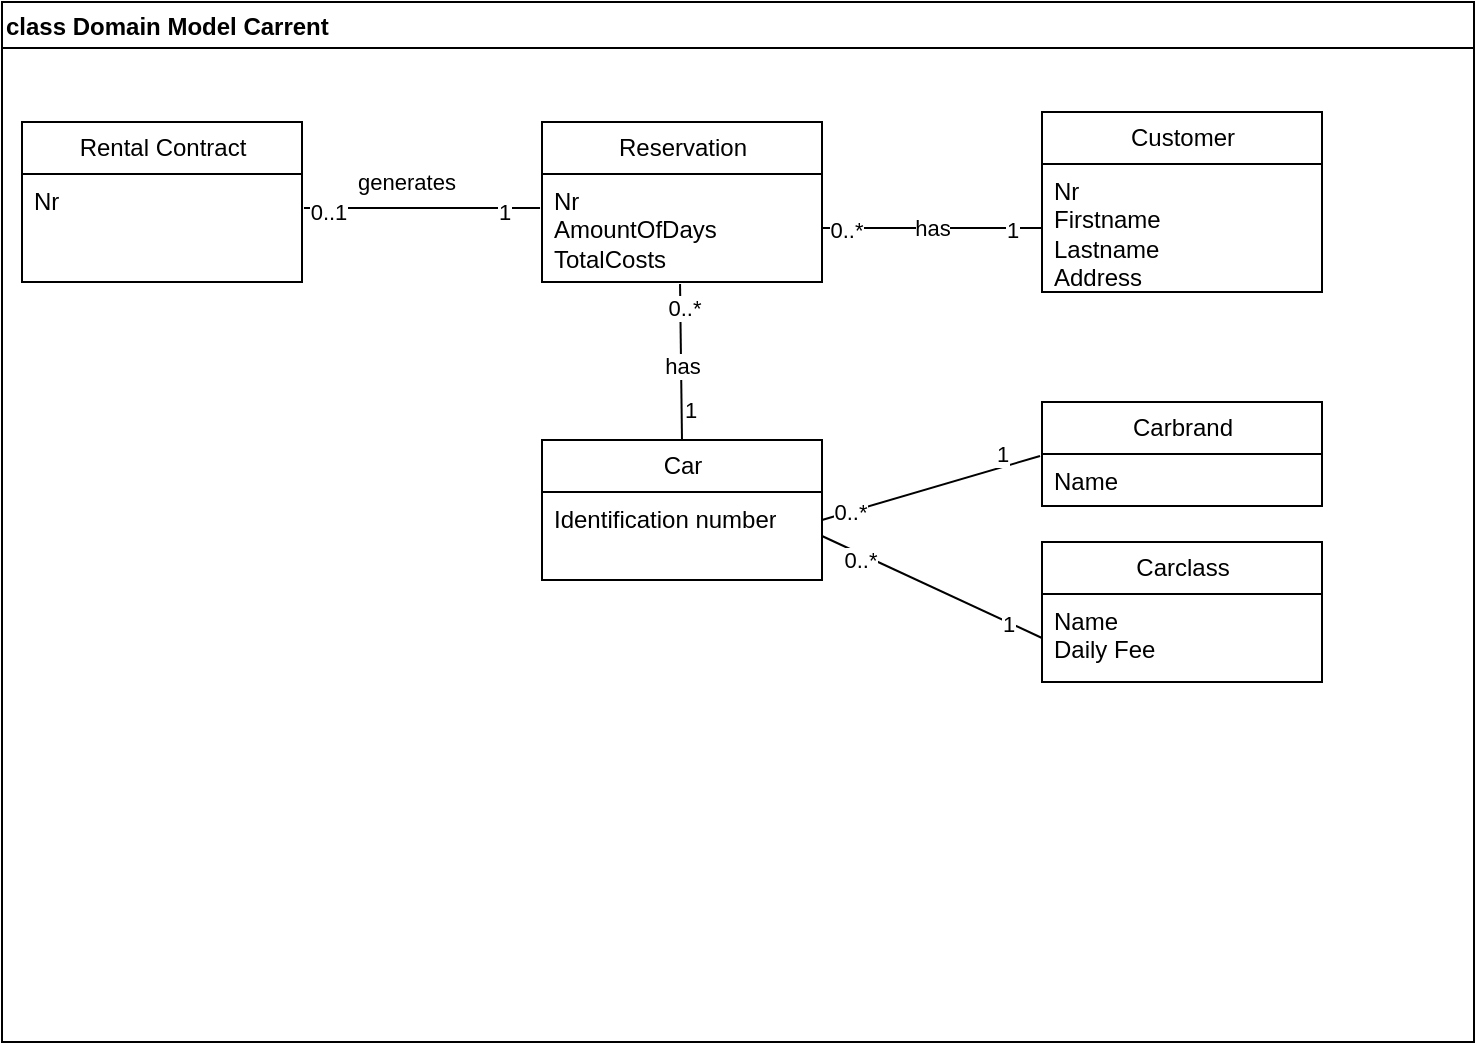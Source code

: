 <mxfile version="21.7.2" type="device">
  <diagram name="Page-1" id="bxWhZHyMpywVX4ZF90Pr">
    <mxGraphModel dx="1546" dy="805" grid="1" gridSize="10" guides="1" tooltips="1" connect="1" arrows="1" fold="1" page="1" pageScale="1" pageWidth="827" pageHeight="1169" math="0" shadow="0">
      <root>
        <mxCell id="0" />
        <mxCell id="1" parent="0" />
        <mxCell id="t8kH-kIUNcaaKgBA3ftX-2" value="class Domain Model Carrent" style="swimlane;align=left;" vertex="1" parent="1">
          <mxGeometry x="120" y="60" width="736" height="520" as="geometry">
            <mxRectangle x="160" y="130" width="200" height="30" as="alternateBounds" />
          </mxGeometry>
        </mxCell>
        <mxCell id="t8kH-kIUNcaaKgBA3ftX-10" value="Carclass" style="swimlane;fontStyle=0;childLayout=stackLayout;horizontal=1;startSize=26;fillColor=none;horizontalStack=0;resizeParent=1;resizeParentMax=0;resizeLast=0;collapsible=1;marginBottom=0;html=1;" vertex="1" parent="t8kH-kIUNcaaKgBA3ftX-2">
          <mxGeometry x="520" y="270" width="140" height="70" as="geometry" />
        </mxCell>
        <mxCell id="t8kH-kIUNcaaKgBA3ftX-11" value="Name&lt;br&gt;Daily Fee" style="text;strokeColor=none;fillColor=none;align=left;verticalAlign=top;spacingLeft=4;spacingRight=4;overflow=hidden;rotatable=0;points=[[0,0.5],[1,0.5]];portConstraint=eastwest;whiteSpace=wrap;html=1;" vertex="1" parent="t8kH-kIUNcaaKgBA3ftX-10">
          <mxGeometry y="26" width="140" height="44" as="geometry" />
        </mxCell>
        <mxCell id="t8kH-kIUNcaaKgBA3ftX-12" value="Customer" style="swimlane;fontStyle=0;childLayout=stackLayout;horizontal=1;startSize=26;fillColor=none;horizontalStack=0;resizeParent=1;resizeParentMax=0;resizeLast=0;collapsible=1;marginBottom=0;html=1;" vertex="1" parent="t8kH-kIUNcaaKgBA3ftX-2">
          <mxGeometry x="520" y="55" width="140" height="90" as="geometry" />
        </mxCell>
        <mxCell id="t8kH-kIUNcaaKgBA3ftX-13" value="Nr&lt;br&gt;Firstname&lt;br&gt;Lastname&lt;br&gt;Address" style="text;strokeColor=none;fillColor=none;align=left;verticalAlign=top;spacingLeft=4;spacingRight=4;overflow=hidden;rotatable=0;points=[[0,0.5],[1,0.5]];portConstraint=eastwest;whiteSpace=wrap;html=1;" vertex="1" parent="t8kH-kIUNcaaKgBA3ftX-12">
          <mxGeometry y="26" width="140" height="64" as="geometry" />
        </mxCell>
        <mxCell id="t8kH-kIUNcaaKgBA3ftX-14" value="Reservation" style="swimlane;fontStyle=0;childLayout=stackLayout;horizontal=1;startSize=26;fillColor=none;horizontalStack=0;resizeParent=1;resizeParentMax=0;resizeLast=0;collapsible=1;marginBottom=0;html=1;" vertex="1" parent="t8kH-kIUNcaaKgBA3ftX-2">
          <mxGeometry x="270" y="60" width="140" height="80" as="geometry" />
        </mxCell>
        <mxCell id="t8kH-kIUNcaaKgBA3ftX-15" value="Nr&lt;br&gt;AmountOfDays&lt;br&gt;TotalCosts" style="text;strokeColor=none;fillColor=none;align=left;verticalAlign=top;spacingLeft=4;spacingRight=4;overflow=hidden;rotatable=0;points=[[0,0.5],[1,0.5]];portConstraint=eastwest;whiteSpace=wrap;html=1;" vertex="1" parent="t8kH-kIUNcaaKgBA3ftX-14">
          <mxGeometry y="26" width="140" height="54" as="geometry" />
        </mxCell>
        <mxCell id="t8kH-kIUNcaaKgBA3ftX-21" value="Carbrand" style="swimlane;fontStyle=0;childLayout=stackLayout;horizontal=1;startSize=26;fillColor=none;horizontalStack=0;resizeParent=1;resizeParentMax=0;resizeLast=0;collapsible=1;marginBottom=0;html=1;" vertex="1" parent="t8kH-kIUNcaaKgBA3ftX-2">
          <mxGeometry x="520" y="200" width="140" height="52" as="geometry" />
        </mxCell>
        <mxCell id="t8kH-kIUNcaaKgBA3ftX-22" value="Name" style="text;strokeColor=none;fillColor=none;align=left;verticalAlign=top;spacingLeft=4;spacingRight=4;overflow=hidden;rotatable=0;points=[[0,0.5],[1,0.5]];portConstraint=eastwest;whiteSpace=wrap;html=1;" vertex="1" parent="t8kH-kIUNcaaKgBA3ftX-21">
          <mxGeometry y="26" width="140" height="26" as="geometry" />
        </mxCell>
        <mxCell id="t8kH-kIUNcaaKgBA3ftX-23" value="Car" style="swimlane;fontStyle=0;childLayout=stackLayout;horizontal=1;startSize=26;fillColor=none;horizontalStack=0;resizeParent=1;resizeParentMax=0;resizeLast=0;collapsible=1;marginBottom=0;html=1;" vertex="1" parent="t8kH-kIUNcaaKgBA3ftX-2">
          <mxGeometry x="270" y="219" width="140" height="70" as="geometry" />
        </mxCell>
        <mxCell id="t8kH-kIUNcaaKgBA3ftX-24" value="Identification number" style="text;strokeColor=none;fillColor=none;align=left;verticalAlign=top;spacingLeft=4;spacingRight=4;overflow=hidden;rotatable=0;points=[[0,0.5],[1,0.5]];portConstraint=eastwest;whiteSpace=wrap;html=1;" vertex="1" parent="t8kH-kIUNcaaKgBA3ftX-23">
          <mxGeometry y="26" width="140" height="44" as="geometry" />
        </mxCell>
        <mxCell id="t8kH-kIUNcaaKgBA3ftX-25" value="Rental Contract" style="swimlane;fontStyle=0;childLayout=stackLayout;horizontal=1;startSize=26;fillColor=none;horizontalStack=0;resizeParent=1;resizeParentMax=0;resizeLast=0;collapsible=1;marginBottom=0;html=1;" vertex="1" parent="t8kH-kIUNcaaKgBA3ftX-2">
          <mxGeometry x="10" y="60" width="140" height="80" as="geometry" />
        </mxCell>
        <mxCell id="t8kH-kIUNcaaKgBA3ftX-26" value="Nr" style="text;strokeColor=none;fillColor=none;align=left;verticalAlign=top;spacingLeft=4;spacingRight=4;overflow=hidden;rotatable=0;points=[[0,0.5],[1,0.5]];portConstraint=eastwest;whiteSpace=wrap;html=1;" vertex="1" parent="t8kH-kIUNcaaKgBA3ftX-25">
          <mxGeometry y="26" width="140" height="54" as="geometry" />
        </mxCell>
        <mxCell id="t8kH-kIUNcaaKgBA3ftX-28" value="has" style="endArrow=none;html=1;rounded=0;entryX=0;entryY=0.5;entryDx=0;entryDy=0;exitX=1;exitY=0.5;exitDx=0;exitDy=0;" edge="1" parent="t8kH-kIUNcaaKgBA3ftX-2" source="t8kH-kIUNcaaKgBA3ftX-15" target="t8kH-kIUNcaaKgBA3ftX-13">
          <mxGeometry width="50" height="50" relative="1" as="geometry">
            <mxPoint x="300" y="380" as="sourcePoint" />
            <mxPoint x="350" y="330" as="targetPoint" />
          </mxGeometry>
        </mxCell>
        <mxCell id="t8kH-kIUNcaaKgBA3ftX-29" value="0..*" style="edgeLabel;html=1;align=center;verticalAlign=middle;resizable=0;points=[];" vertex="1" connectable="0" parent="t8kH-kIUNcaaKgBA3ftX-28">
          <mxGeometry x="-0.782" y="-1" relative="1" as="geometry">
            <mxPoint as="offset" />
          </mxGeometry>
        </mxCell>
        <mxCell id="t8kH-kIUNcaaKgBA3ftX-31" value="1" style="edgeLabel;html=1;align=center;verticalAlign=middle;resizable=0;points=[];" vertex="1" connectable="0" parent="t8kH-kIUNcaaKgBA3ftX-28">
          <mxGeometry x="0.727" y="-1" relative="1" as="geometry">
            <mxPoint as="offset" />
          </mxGeometry>
        </mxCell>
        <mxCell id="t8kH-kIUNcaaKgBA3ftX-32" value="" style="endArrow=none;html=1;rounded=0;entryX=0.493;entryY=1.019;entryDx=0;entryDy=0;entryPerimeter=0;exitX=0.5;exitY=0;exitDx=0;exitDy=0;" edge="1" parent="t8kH-kIUNcaaKgBA3ftX-2" source="t8kH-kIUNcaaKgBA3ftX-23" target="t8kH-kIUNcaaKgBA3ftX-15">
          <mxGeometry width="50" height="50" relative="1" as="geometry">
            <mxPoint x="300" y="380" as="sourcePoint" />
            <mxPoint x="350" y="330" as="targetPoint" />
          </mxGeometry>
        </mxCell>
        <mxCell id="t8kH-kIUNcaaKgBA3ftX-33" value="0..*" style="edgeLabel;html=1;align=center;verticalAlign=middle;resizable=0;points=[];" vertex="1" connectable="0" parent="t8kH-kIUNcaaKgBA3ftX-32">
          <mxGeometry x="0.692" y="-2" relative="1" as="geometry">
            <mxPoint as="offset" />
          </mxGeometry>
        </mxCell>
        <mxCell id="t8kH-kIUNcaaKgBA3ftX-34" value="1" style="edgeLabel;html=1;align=center;verticalAlign=middle;resizable=0;points=[];" vertex="1" connectable="0" parent="t8kH-kIUNcaaKgBA3ftX-32">
          <mxGeometry x="-0.617" y="-4" relative="1" as="geometry">
            <mxPoint as="offset" />
          </mxGeometry>
        </mxCell>
        <mxCell id="t8kH-kIUNcaaKgBA3ftX-47" value="has" style="edgeLabel;html=1;align=center;verticalAlign=middle;resizable=0;points=[];" vertex="1" connectable="0" parent="t8kH-kIUNcaaKgBA3ftX-32">
          <mxGeometry x="-0.048" y="10" relative="1" as="geometry">
            <mxPoint x="10" as="offset" />
          </mxGeometry>
        </mxCell>
        <mxCell id="t8kH-kIUNcaaKgBA3ftX-35" value="" style="endArrow=none;html=1;rounded=0;exitX=1;exitY=0.318;exitDx=0;exitDy=0;exitPerimeter=0;entryX=-0.007;entryY=0.038;entryDx=0;entryDy=0;entryPerimeter=0;" edge="1" parent="t8kH-kIUNcaaKgBA3ftX-2" source="t8kH-kIUNcaaKgBA3ftX-24" target="t8kH-kIUNcaaKgBA3ftX-22">
          <mxGeometry width="50" height="50" relative="1" as="geometry">
            <mxPoint x="440" y="310" as="sourcePoint" />
            <mxPoint x="490" y="260" as="targetPoint" />
          </mxGeometry>
        </mxCell>
        <mxCell id="t8kH-kIUNcaaKgBA3ftX-39" value="1" style="edgeLabel;html=1;align=center;verticalAlign=middle;resizable=0;points=[];" vertex="1" connectable="0" parent="t8kH-kIUNcaaKgBA3ftX-35">
          <mxGeometry x="0.588" y="-1" relative="1" as="geometry">
            <mxPoint x="3" y="-9" as="offset" />
          </mxGeometry>
        </mxCell>
        <mxCell id="t8kH-kIUNcaaKgBA3ftX-40" value="0..*" style="edgeLabel;html=1;align=center;verticalAlign=middle;resizable=0;points=[];" vertex="1" connectable="0" parent="t8kH-kIUNcaaKgBA3ftX-35">
          <mxGeometry x="-0.744" relative="1" as="geometry">
            <mxPoint as="offset" />
          </mxGeometry>
        </mxCell>
        <mxCell id="t8kH-kIUNcaaKgBA3ftX-36" value="" style="endArrow=none;html=1;rounded=0;entryX=1;entryY=0.5;entryDx=0;entryDy=0;exitX=0;exitY=0.5;exitDx=0;exitDy=0;" edge="1" parent="t8kH-kIUNcaaKgBA3ftX-2" source="t8kH-kIUNcaaKgBA3ftX-11" target="t8kH-kIUNcaaKgBA3ftX-24">
          <mxGeometry width="50" height="50" relative="1" as="geometry">
            <mxPoint x="300" y="380" as="sourcePoint" />
            <mxPoint x="350" y="330" as="targetPoint" />
          </mxGeometry>
        </mxCell>
        <mxCell id="t8kH-kIUNcaaKgBA3ftX-38" value="1" style="edgeLabel;html=1;align=center;verticalAlign=middle;resizable=0;points=[];" vertex="1" connectable="0" parent="t8kH-kIUNcaaKgBA3ftX-36">
          <mxGeometry x="-0.712" relative="1" as="geometry">
            <mxPoint x="-1" as="offset" />
          </mxGeometry>
        </mxCell>
        <mxCell id="t8kH-kIUNcaaKgBA3ftX-41" value="0..*" style="edgeLabel;html=1;align=center;verticalAlign=middle;resizable=0;points=[];" vertex="1" connectable="0" parent="t8kH-kIUNcaaKgBA3ftX-36">
          <mxGeometry x="0.632" y="3" relative="1" as="geometry">
            <mxPoint as="offset" />
          </mxGeometry>
        </mxCell>
        <mxCell id="t8kH-kIUNcaaKgBA3ftX-43" value="" style="endArrow=none;html=1;rounded=0;entryX=-0.007;entryY=0.315;entryDx=0;entryDy=0;exitX=1.007;exitY=0.315;exitDx=0;exitDy=0;exitPerimeter=0;entryPerimeter=0;" edge="1" parent="t8kH-kIUNcaaKgBA3ftX-2" source="t8kH-kIUNcaaKgBA3ftX-26" target="t8kH-kIUNcaaKgBA3ftX-15">
          <mxGeometry width="50" height="50" relative="1" as="geometry">
            <mxPoint x="160" y="190" as="sourcePoint" />
            <mxPoint x="350" y="330" as="targetPoint" />
            <Array as="points" />
          </mxGeometry>
        </mxCell>
        <mxCell id="t8kH-kIUNcaaKgBA3ftX-45" value="0..1" style="edgeLabel;html=1;align=center;verticalAlign=middle;resizable=0;points=[];" vertex="1" connectable="0" parent="t8kH-kIUNcaaKgBA3ftX-43">
          <mxGeometry x="-0.796" y="-2" relative="1" as="geometry">
            <mxPoint as="offset" />
          </mxGeometry>
        </mxCell>
        <mxCell id="t8kH-kIUNcaaKgBA3ftX-46" value="1" style="edgeLabel;html=1;align=center;verticalAlign=middle;resizable=0;points=[];" vertex="1" connectable="0" parent="t8kH-kIUNcaaKgBA3ftX-43">
          <mxGeometry x="0.694" y="-2" relative="1" as="geometry">
            <mxPoint as="offset" />
          </mxGeometry>
        </mxCell>
        <mxCell id="t8kH-kIUNcaaKgBA3ftX-48" value="generates" style="edgeLabel;html=1;align=center;verticalAlign=middle;resizable=0;points=[];" vertex="1" connectable="0" parent="t8kH-kIUNcaaKgBA3ftX-43">
          <mxGeometry x="-0.143" relative="1" as="geometry">
            <mxPoint y="-13" as="offset" />
          </mxGeometry>
        </mxCell>
      </root>
    </mxGraphModel>
  </diagram>
</mxfile>
